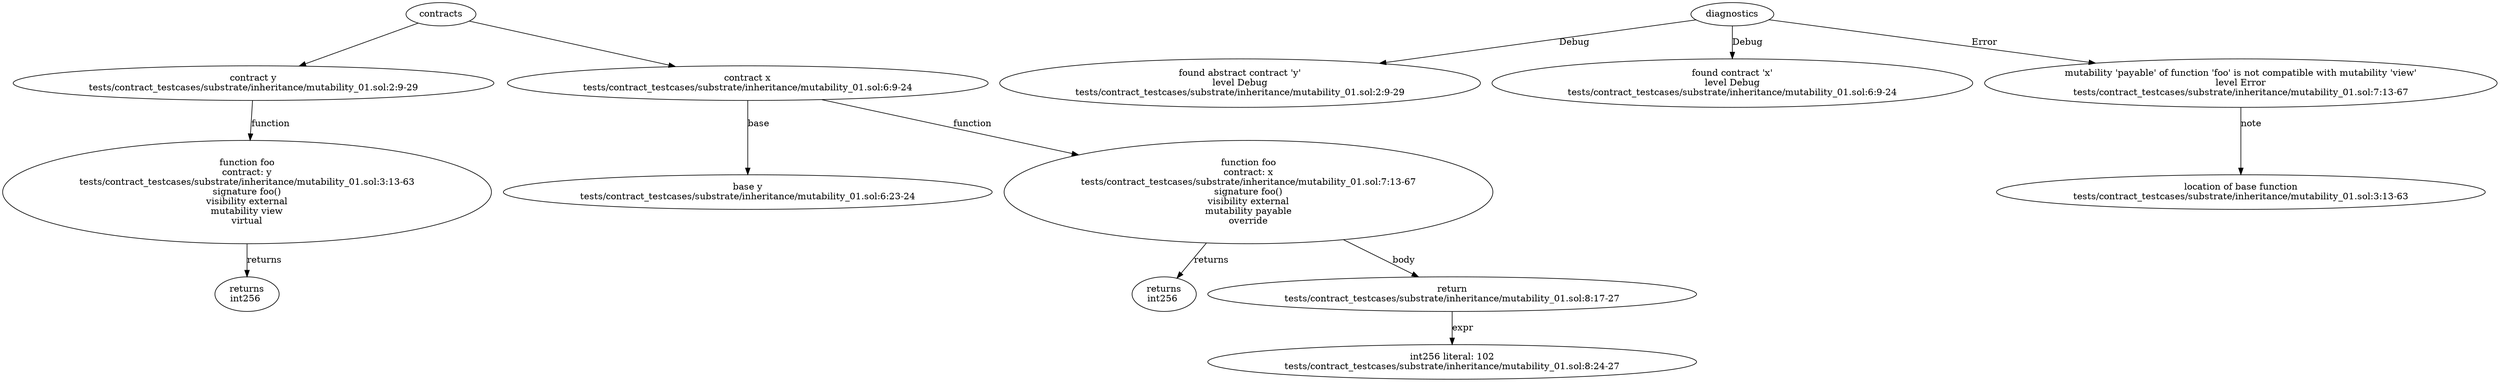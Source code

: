 strict digraph "tests/contract_testcases/substrate/inheritance/mutability_01.sol" {
	contract [label="contract y\ntests/contract_testcases/substrate/inheritance/mutability_01.sol:2:9-29"]
	foo [label="function foo\ncontract: y\ntests/contract_testcases/substrate/inheritance/mutability_01.sol:3:13-63\nsignature foo()\nvisibility external\nmutability view\nvirtual"]
	returns [label="returns\nint256 "]
	contract_4 [label="contract x\ntests/contract_testcases/substrate/inheritance/mutability_01.sol:6:9-24"]
	base [label="base y\ntests/contract_testcases/substrate/inheritance/mutability_01.sol:6:23-24"]
	foo_6 [label="function foo\ncontract: x\ntests/contract_testcases/substrate/inheritance/mutability_01.sol:7:13-67\nsignature foo()\nvisibility external\nmutability payable\noverride"]
	returns_7 [label="returns\nint256 "]
	return [label="return\ntests/contract_testcases/substrate/inheritance/mutability_01.sol:8:17-27"]
	number_literal [label="int256 literal: 102\ntests/contract_testcases/substrate/inheritance/mutability_01.sol:8:24-27"]
	diagnostic [label="found abstract contract 'y'\nlevel Debug\ntests/contract_testcases/substrate/inheritance/mutability_01.sol:2:9-29"]
	diagnostic_12 [label="found contract 'x'\nlevel Debug\ntests/contract_testcases/substrate/inheritance/mutability_01.sol:6:9-24"]
	diagnostic_13 [label="mutability 'payable' of function 'foo' is not compatible with mutability 'view'\nlevel Error\ntests/contract_testcases/substrate/inheritance/mutability_01.sol:7:13-67"]
	note [label="location of base function\ntests/contract_testcases/substrate/inheritance/mutability_01.sol:3:13-63"]
	contracts -> contract
	contract -> foo [label="function"]
	foo -> returns [label="returns"]
	contracts -> contract_4
	contract_4 -> base [label="base"]
	contract_4 -> foo_6 [label="function"]
	foo_6 -> returns_7 [label="returns"]
	foo_6 -> return [label="body"]
	return -> number_literal [label="expr"]
	diagnostics -> diagnostic [label="Debug"]
	diagnostics -> diagnostic_12 [label="Debug"]
	diagnostics -> diagnostic_13 [label="Error"]
	diagnostic_13 -> note [label="note"]
}
